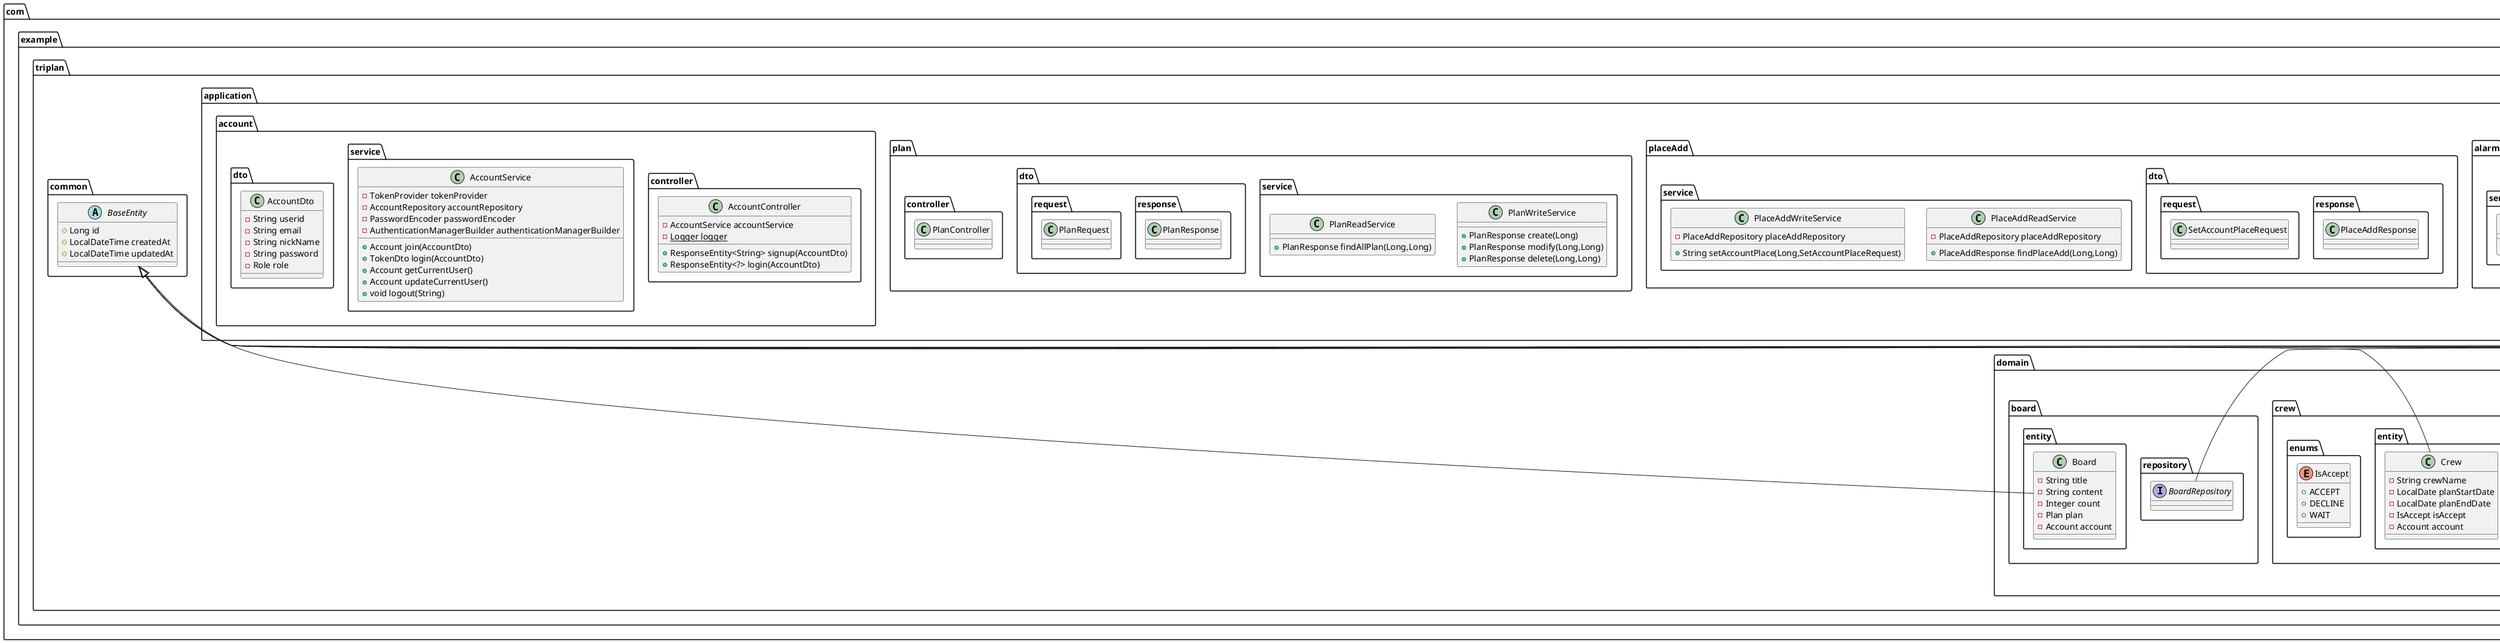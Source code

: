 @startuml
class com.example.triplan.application.board.dto.request.SetBoardRequest {
}
enum com.example.triplan.domain.place.enums.PlaceCategory {
+  CAFE
+  RESTAURANT
+  SHOPPING
+  TOUR
+  ETC
+  REGION
}

enum com.example.triplan.domain.alarm.enums.AlarmType {
+  ACCEPT
+  DECLINE
+  WAIT
}

class com.example.triplan.application.crew.service.CrewReadService {
+ CrewResponse findAllCrew(Long)
+ CrewResponse findCrew(Long,Long)
}

class com.example.triplan.application.answer.service.AnswerWriteService {
- AnswerRepository answerRepository
+ String create(Long,Long,AnswerRequest)
+ String deleteAccountAnswer(Long,Long,Long)
+ String deleteAdminAnswer(Long,Long,Long)
}


class com.example.triplan.application.place.dto.response.PlaceListDetailResponse {
}
class com.example.triplan.application.alarm.dto.request.AlarmRequest {
}
class com.example.triplan.application.placeAdd.dto.response.PlaceAddResponse {
}
class com.example.triplan.application.plan.service.PlanWriteService {
+ PlanResponse create(Long)
+ PlanResponse modify(Long,Long)
+ PlanResponse delete(Long,Long)
}

class com.example.triplan.domain.crew.entity.Crew {
- String crewName
- LocalDate planStartDate
- LocalDate planEndDate
- IsAccept isAccept
- Account account
}

class com.example.triplan.application.plan.service.PlanReadService {
+ PlanResponse findAllPlan(Long,Long)
}

class com.example.triplan.domain.board.entity.Board {
- String title
- String content
- Integer count
- Plan plan
- Account account
}

class com.example.triplan.application.board.dto.request.UpdateBoardRequest {
}
class com.example.triplan.application.account.controller.AccountController {
- AccountService accountService
- {static} Logger logger
+ ResponseEntity<String> signup(AccountDto)
+ ResponseEntity<?> login(AccountDto)
}


class com.example.triplan.application.plan.dto.response.PlanResponse {
}
class com.example.triplan.application.alarm.controller.AlarmController {
}
class com.example.triplan.application.account.service.AccountService {
- TokenProvider tokenProvider
- AccountRepository accountRepository
- PasswordEncoder passwordEncoder
- AuthenticationManagerBuilder authenticationManagerBuilder
+ Account join(AccountDto)
+ TokenDto login(AccountDto)
+ Account getCurrentUser()
+ Account updateCurrentUser()
+ void logout(String)
}


class com.example.triplan.application.placeAdd.dto.request.SetAccountPlaceRequest {
}
class com.example.triplan.application.plan.controller.PlanController {
}
interface com.example.triplan.domain.plan.repository.PlanRepository {
}
interface com.example.triplan.domain.alarm.repository.AlarmRepository {
}
abstract class com.example.triplan.common.BaseEntity {
# Long id
# LocalDateTime createdAt
# LocalDateTime updatedAt
}

interface com.example.triplan.domain.answer.repository.AnswerRepository {
}
class com.example.triplan.domain.plan.entity.Plan {
- LocalDate planDate
- LocalTime planStartTime
- String planMemo
- Place place
- Crew crew
}

class com.example.triplan.application.place.service.PlaceWriteService {
- PlanRepository planRepository
+ String setAdminPlace(Long,SetAdminPlaceRequest)
+ String deleteAdminPlace(Long,Long)
}


class com.example.triplan.domain.alarm.entity.Alarm {
- Crew crew
- AlarmType alarmType
}

interface com.example.triplan.domain.place.repository.PlaceRepository {
}
class com.example.triplan.domain.place.entity.Place {
- String placeName
- String placeAddress
- String placeLatitude
- String placeLongitude
- String placeNumber
- String placeHoliday
- String placeBusinessHours
- PlaceCategory placeCategory
}

class com.example.triplan.application.alarm.dto.response.AlarmResponse {
}
interface com.example.triplan.domain.crew.repository.CrewRepository {
}
class com.example.triplan.application.crew.controller.CrewController {
}
class com.example.triplan.application.plan.dto.request.PlanRequest {
}
interface com.example.triplan.domain.placeadd.repository.PlaceAddRepository {
}
class com.example.triplan.application.place.dto.request.SetAdminPlaceRequest {
}
class com.example.triplan.application.crew.dto.response.CrewResponse {
}
class com.example.triplan.application.board.service.BoardWriteService {
- BoardRepository boardRepository
+ String create(Long,SetBoardRequest)
+ String update(Long,Long,UpdateBoardRequest)
+ String deleteAdminBoard(Long,Long)
+ String deleteAccountBoard(Long,Long)
}


class com.example.triplan.application.answer.dto.request.AnswerRequest {
}
enum com.example.triplan.domain.crew.enums.IsAccept {
+  ACCEPT
+  DECLINE
+  WAIT
}

class com.example.triplan.application.board.service.BoardReadService {
- BoardRepository boardRepository
+ BoardResponse findAll()
+ BoardDetailResponse getDetails(Long)
}


class com.example.triplan.application.alarm.service.AlarmWriteService {
+ AlarmRequest setInviteAccept(Long,Long)
}

class com.example.triplan.application.account.dto.AccountDto {
- String userid
- String email
- String nickName
- String password
- Role role
}

interface com.example.triplan.domain.account.repository.AccountRepository {
~ Account findByEmail(String)
~ Optional<Account> findOneWithRolesByEmail(String)
}

class com.example.triplan.application.answer.dto.response.AnswerResponse {
}
class com.example.triplan.application.crew.service.CrewWriteService {
+ CrewResponse create(Long,CrewRequest)
+ void sendEmail(String,String,String)
+ String setInviteCrew(Long,Long,String)
+ String modifyCrew(Long,Long,String,LocalDate,LocalDate)
}

class com.example.triplan.application.answer.service.AnswerReadService {
- AnswerRepository answerRepository
+ AnswerResponse findAnswer(Long,Long)
}


class com.example.triplan.application.place.dto.response.PlaceListResponse {
}
class com.example.triplan.application.place.service.PlaceReadService {
- PlaceRepository placeRepository
+ PlaceListResponse findAll()
+ PlaceListDetailResponse getPlaceDetails(Long)
}


class com.example.triplan.application.board.dto.response.BoardResponse {
}
class com.example.triplan.domain.account.entity.Account {
- String email
- String nickName
- String password
- Role role
+ Set<Role> getRoles()
}


class com.example.triplan.application.placeAdd.service.PlaceAddReadService {
- PlaceAddRepository placeAddRepository
+ PlaceAddResponse findPlaceAdd(Long,Long)
}


class com.example.triplan.application.alarm.service.AlarmReadService {
+ AlarmResponse findAllAlarm(Long)
}

class com.example.triplan.application.crew.dto.request.CrewRequest {
}
class com.example.triplan.domain.placeadd.entity.PlaceAdd {
- String placeAddName
- String placeAddAddress
- String placeAddLatitude
- String placeAddLongitude
- Account account
}

class com.example.triplan.domain.answer.entity.Answer {
- String content
- Board board
- Account account
}

class com.example.triplan.application.placeAdd.service.PlaceAddWriteService {
- PlaceAddRepository placeAddRepository
+ String setAccountPlace(Long,SetAccountPlaceRequest)
}


interface com.example.triplan.domain.board.repository.BoardRepository {
}
class com.example.triplan.application.board.dto.response.BoardDetailResponse {
}
enum com.example.triplan.domain.account.enums.Role {
+  ROLE_USER
+  ROLE_ADMIN
- String key
+ String getKey()
}




com.example.triplan.common.BaseEntity <|-- com.example.triplan.domain.crew.entity.Crew
com.example.triplan.common.BaseEntity <|-- com.example.triplan.domain.board.entity.Board
org.springframework.data.jpa.repository.JpaRepository <|-- com.example.triplan.domain.plan.repository.PlanRepository
org.springframework.data.jpa.repository.JpaRepository <|-- com.example.triplan.domain.alarm.repository.AlarmRepository
org.springframework.data.jpa.repository.JpaRepository <|-- com.example.triplan.domain.answer.repository.AnswerRepository
com.example.triplan.common.BaseEntity <|-- com.example.triplan.domain.plan.entity.Plan
com.example.triplan.common.BaseEntity <|-- com.example.triplan.domain.alarm.entity.Alarm
org.springframework.data.jpa.repository.JpaRepository <|-- com.example.triplan.domain.place.repository.PlaceRepository
com.example.triplan.common.BaseEntity <|-- com.example.triplan.domain.place.entity.Place
org.springframework.data.jpa.repository.JpaRepository <|-- com.example.triplan.domain.crew.repository.CrewRepository
org.springframework.data.jpa.repository.JpaRepository <|-- com.example.triplan.domain.placeadd.repository.PlaceAddRepository
org.springframework.data.jpa.repository.JpaRepository <|-- com.example.triplan.domain.account.repository.AccountRepository
com.example.triplan.common.BaseEntity <|-- com.example.triplan.domain.account.entity.Account
com.example.triplan.common.BaseEntity <|-- com.example.triplan.domain.placeadd.entity.PlaceAdd
com.example.triplan.common.BaseEntity <|-- com.example.triplan.domain.answer.entity.Answer
org.springframework.data.jpa.repository.JpaRepository <|-- com.example.triplan.domain.board.repository.BoardRepository
@enduml